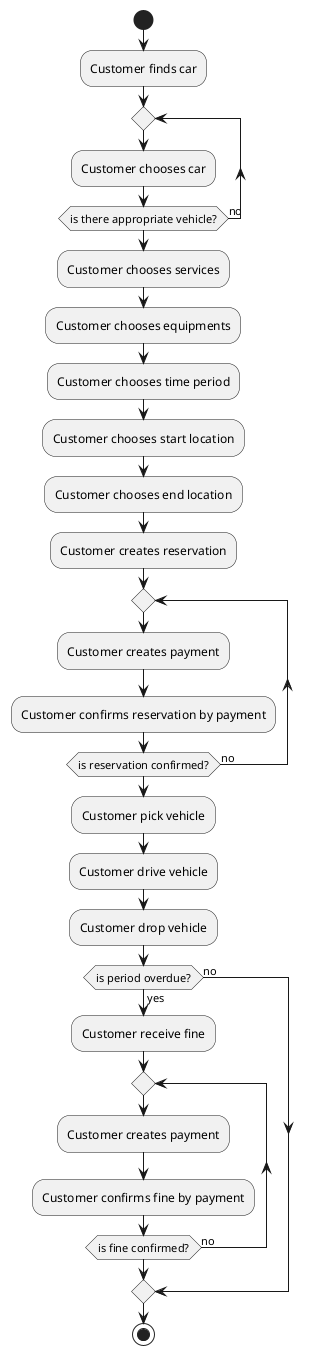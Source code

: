 @startuml
start

:Customer finds car;
repeat
:Customer chooses car;
repeat while (is there appropriate vehicle?) is (no)
:Customer chooses services;
:Customer chooses equipments;
:Customer chooses time period;
:Customer chooses start location;
:Customer chooses end location;
:Customer creates reservation;
repeat
:Customer creates payment;
:Customer confirms reservation by payment;
repeat while (is reservation confirmed?) is (no)
:Customer pick vehicle;
:Customer drive vehicle;
:Customer drop vehicle;
if (is period overdue?) is (yes) then
    :Customer receive fine;
    repeat
        :Customer creates payment;
        :Customer confirms fine by payment;
    repeat while (is fine confirmed?) is (no)
else (no)
endif

stop
@enduml
